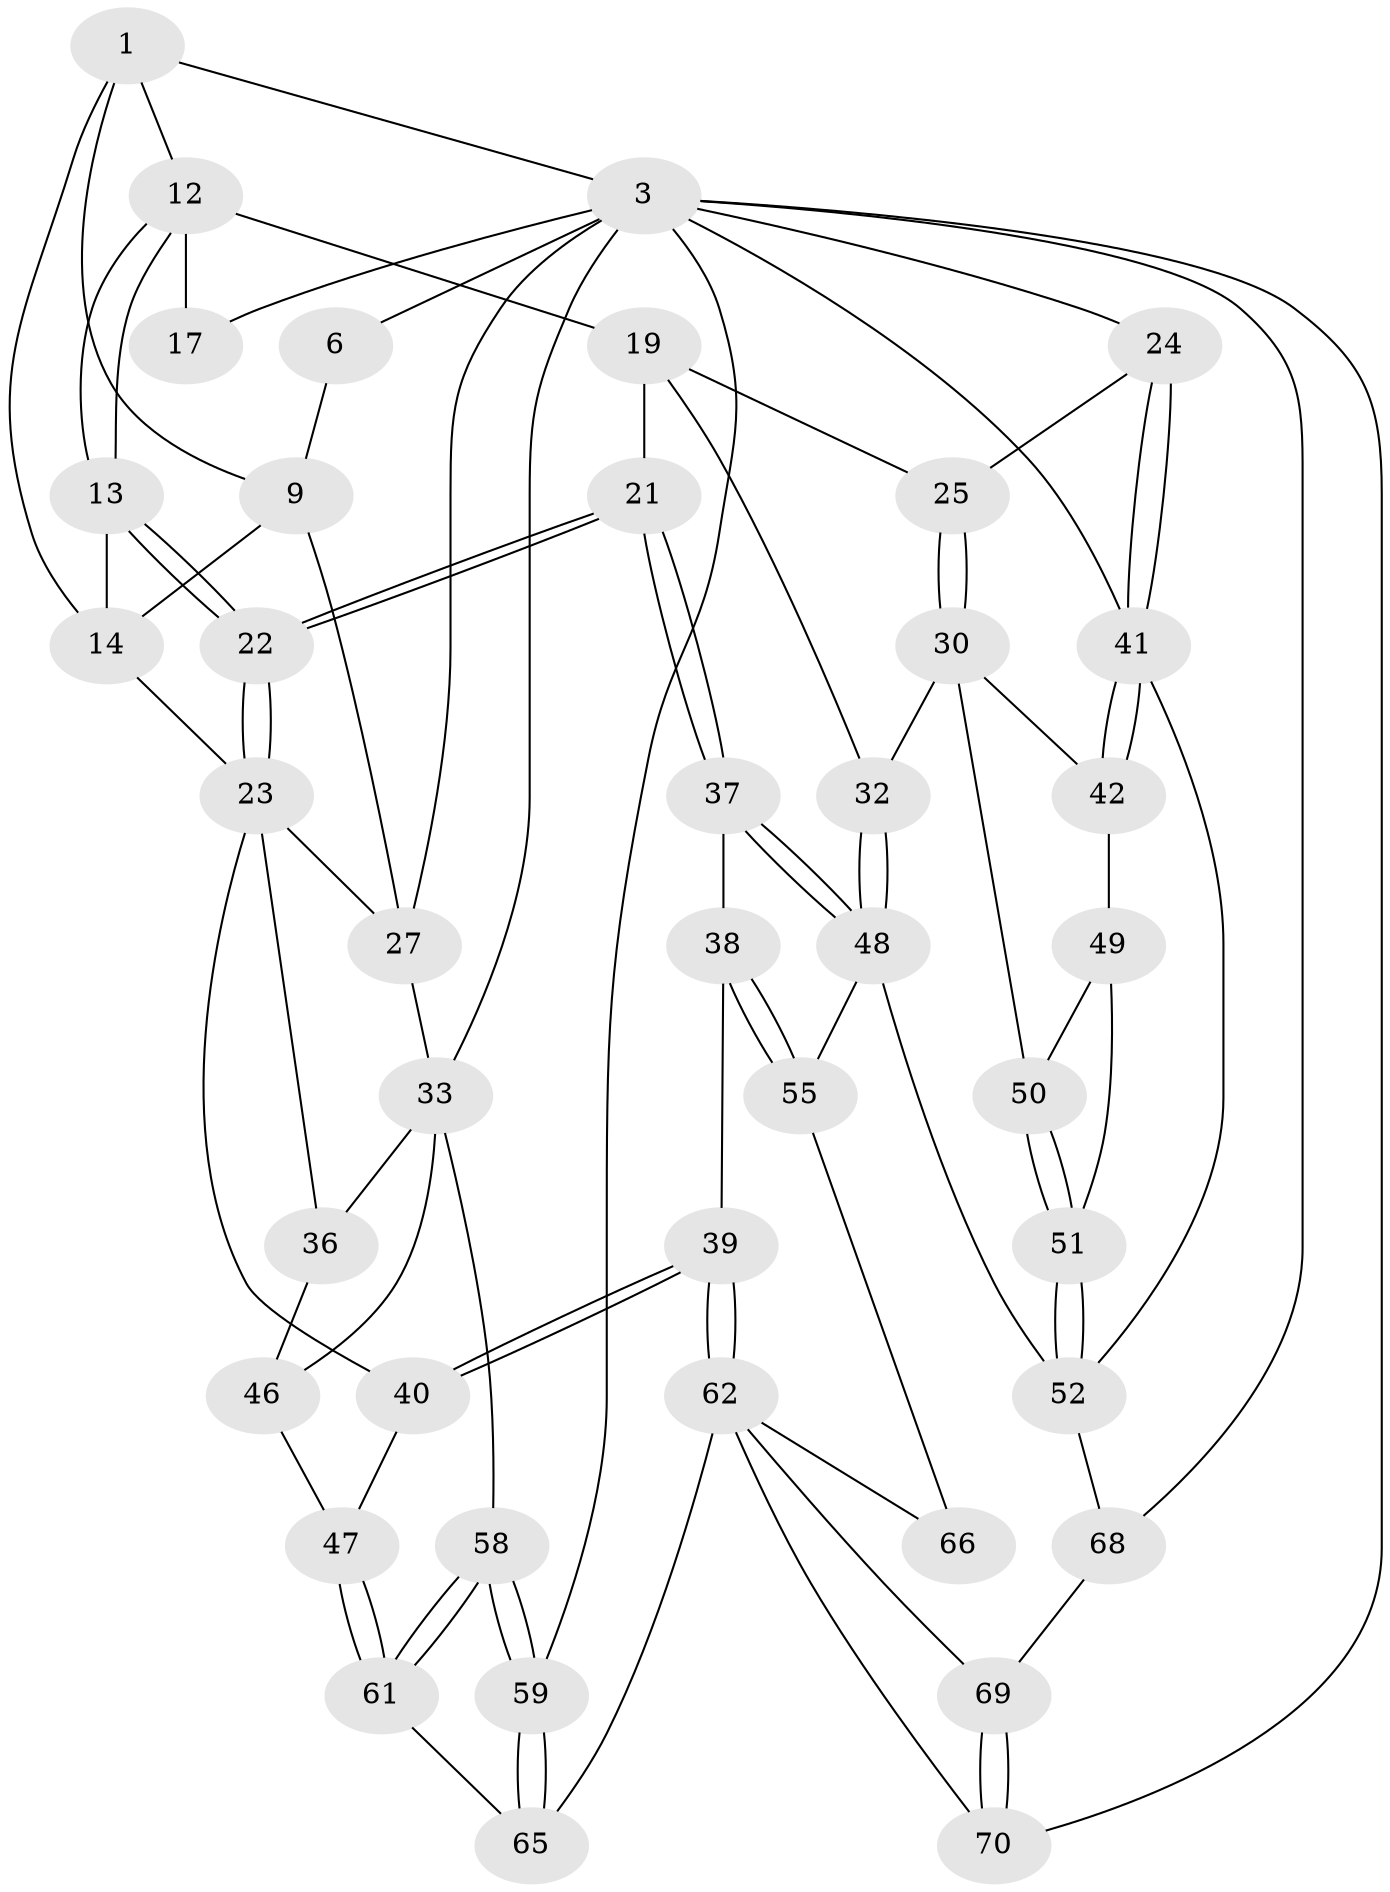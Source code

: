 // original degree distribution, {3: 0.02857142857142857, 4: 0.2857142857142857, 5: 0.42857142857142855, 6: 0.2571428571428571}
// Generated by graph-tools (version 1.1) at 2025/21/03/04/25 18:21:36]
// undirected, 42 vertices, 93 edges
graph export_dot {
graph [start="1"]
  node [color=gray90,style=filled];
  1 [pos="+0.35160024855775346+0",super="+2+8"];
  3 [pos="+1+0",super="+4"];
  6 [pos="+0+0",super="+7+11"];
  9 [pos="+0.2818160655778372+0.19024319762192668",super="+10"];
  12 [pos="+0.5699937090395355+0.09400713855035395",super="+16"];
  13 [pos="+0.5505767634709096+0.11956006139009608"];
  14 [pos="+0.40710251432919814+0.08584039922739158",super="+15"];
  17 [pos="+0.940720125946545+0"];
  19 [pos="+0.7513258658379589+0.308515762663616",super="+20"];
  21 [pos="+0.5582343005792513+0.3936938857888106"];
  22 [pos="+0.49147531412238477+0.34208623644355196"];
  23 [pos="+0.4077925225143075+0.3200252608003081",super="+28"];
  24 [pos="+1+0.26269819399570704"];
  25 [pos="+0.7705953777508758+0.31766915081871105"];
  27 [pos="+0.07765878668907944+0.1973851498734175",super="+29"];
  30 [pos="+0.8795622673877382+0.4969219247075677",super="+31"];
  32 [pos="+0.7219377472959928+0.5746077359722073"];
  33 [pos="+0.157470109181138+0.4025159543997558",super="+34"];
  36 [pos="+0.15706026403948162+0.45046742586018196"];
  37 [pos="+0.5385341764572342+0.4488311171770953"];
  38 [pos="+0.48248812554090703+0.5450708813015677"];
  39 [pos="+0.31970355807809653+0.6452803061271742"];
  40 [pos="+0.2751994251120422+0.6148577388077849"];
  41 [pos="+1+0.4916282554672117",super="+44"];
  42 [pos="+0.9215496386037+0.5106143593836958"];
  46 [pos="+0.08106820056556001+0.5305109462560919"];
  47 [pos="+0.15791352145924284+0.6515281032914911"];
  48 [pos="+0.6623958205226828+0.7671325033548265",super="+54"];
  49 [pos="+0.9028476224360467+0.6247778827850464"];
  50 [pos="+0.820872719901931+0.6369757478825978"];
  51 [pos="+0.8203475589800598+0.65281952925826",super="+57"];
  52 [pos="+0.7343694781291906+0.7915598523717787",super="+56+53"];
  55 [pos="+0.540579989161175+0.7204877687759079"];
  58 [pos="+0+0.6435421823191558"];
  59 [pos="+0+0.6518000500111996"];
  61 [pos="+0.14966450050831567+0.6600871792892538"];
  62 [pos="+0.33323196467819544+0.6961168632986754",super="+63"];
  65 [pos="+0.12177315756282739+0.8088450613010676"];
  66 [pos="+0.38077165472750224+0.7541800165961128"];
  68 [pos="+0.5934816055615394+1"];
  69 [pos="+0.4199891413083183+1"];
  70 [pos="+0.04499004111670668+1"];
  1 -- 3;
  1 -- 12;
  1 -- 9;
  1 -- 14;
  3 -- 17;
  3 -- 33;
  3 -- 68;
  3 -- 6;
  3 -- 70;
  3 -- 41;
  3 -- 59;
  3 -- 24;
  3 -- 27;
  6 -- 9;
  9 -- 27;
  9 -- 14;
  12 -- 13;
  12 -- 13;
  12 -- 17 [weight=2];
  12 -- 19;
  13 -- 14;
  13 -- 22;
  13 -- 22;
  14 -- 23;
  19 -- 25;
  19 -- 32;
  19 -- 21;
  21 -- 22;
  21 -- 22;
  21 -- 37;
  21 -- 37;
  22 -- 23;
  22 -- 23;
  23 -- 40;
  23 -- 27;
  23 -- 36;
  24 -- 25;
  24 -- 41;
  24 -- 41;
  25 -- 30;
  25 -- 30;
  27 -- 33;
  30 -- 42;
  30 -- 32;
  30 -- 50;
  32 -- 48;
  32 -- 48;
  33 -- 36;
  33 -- 58;
  33 -- 46;
  36 -- 46;
  37 -- 38;
  37 -- 48;
  37 -- 48;
  38 -- 39;
  38 -- 55;
  38 -- 55;
  39 -- 40;
  39 -- 40;
  39 -- 62;
  39 -- 62;
  40 -- 47;
  41 -- 42;
  41 -- 42;
  41 -- 52;
  42 -- 49;
  46 -- 47;
  47 -- 61;
  47 -- 61;
  48 -- 55;
  48 -- 52;
  49 -- 50;
  49 -- 51;
  50 -- 51;
  50 -- 51;
  51 -- 52 [weight=2];
  51 -- 52;
  52 -- 68;
  55 -- 66;
  58 -- 59;
  58 -- 59;
  58 -- 61;
  58 -- 61;
  59 -- 65;
  59 -- 65;
  61 -- 65;
  62 -- 66 [weight=2];
  62 -- 65;
  62 -- 69;
  62 -- 70;
  68 -- 69;
  69 -- 70;
  69 -- 70;
}
